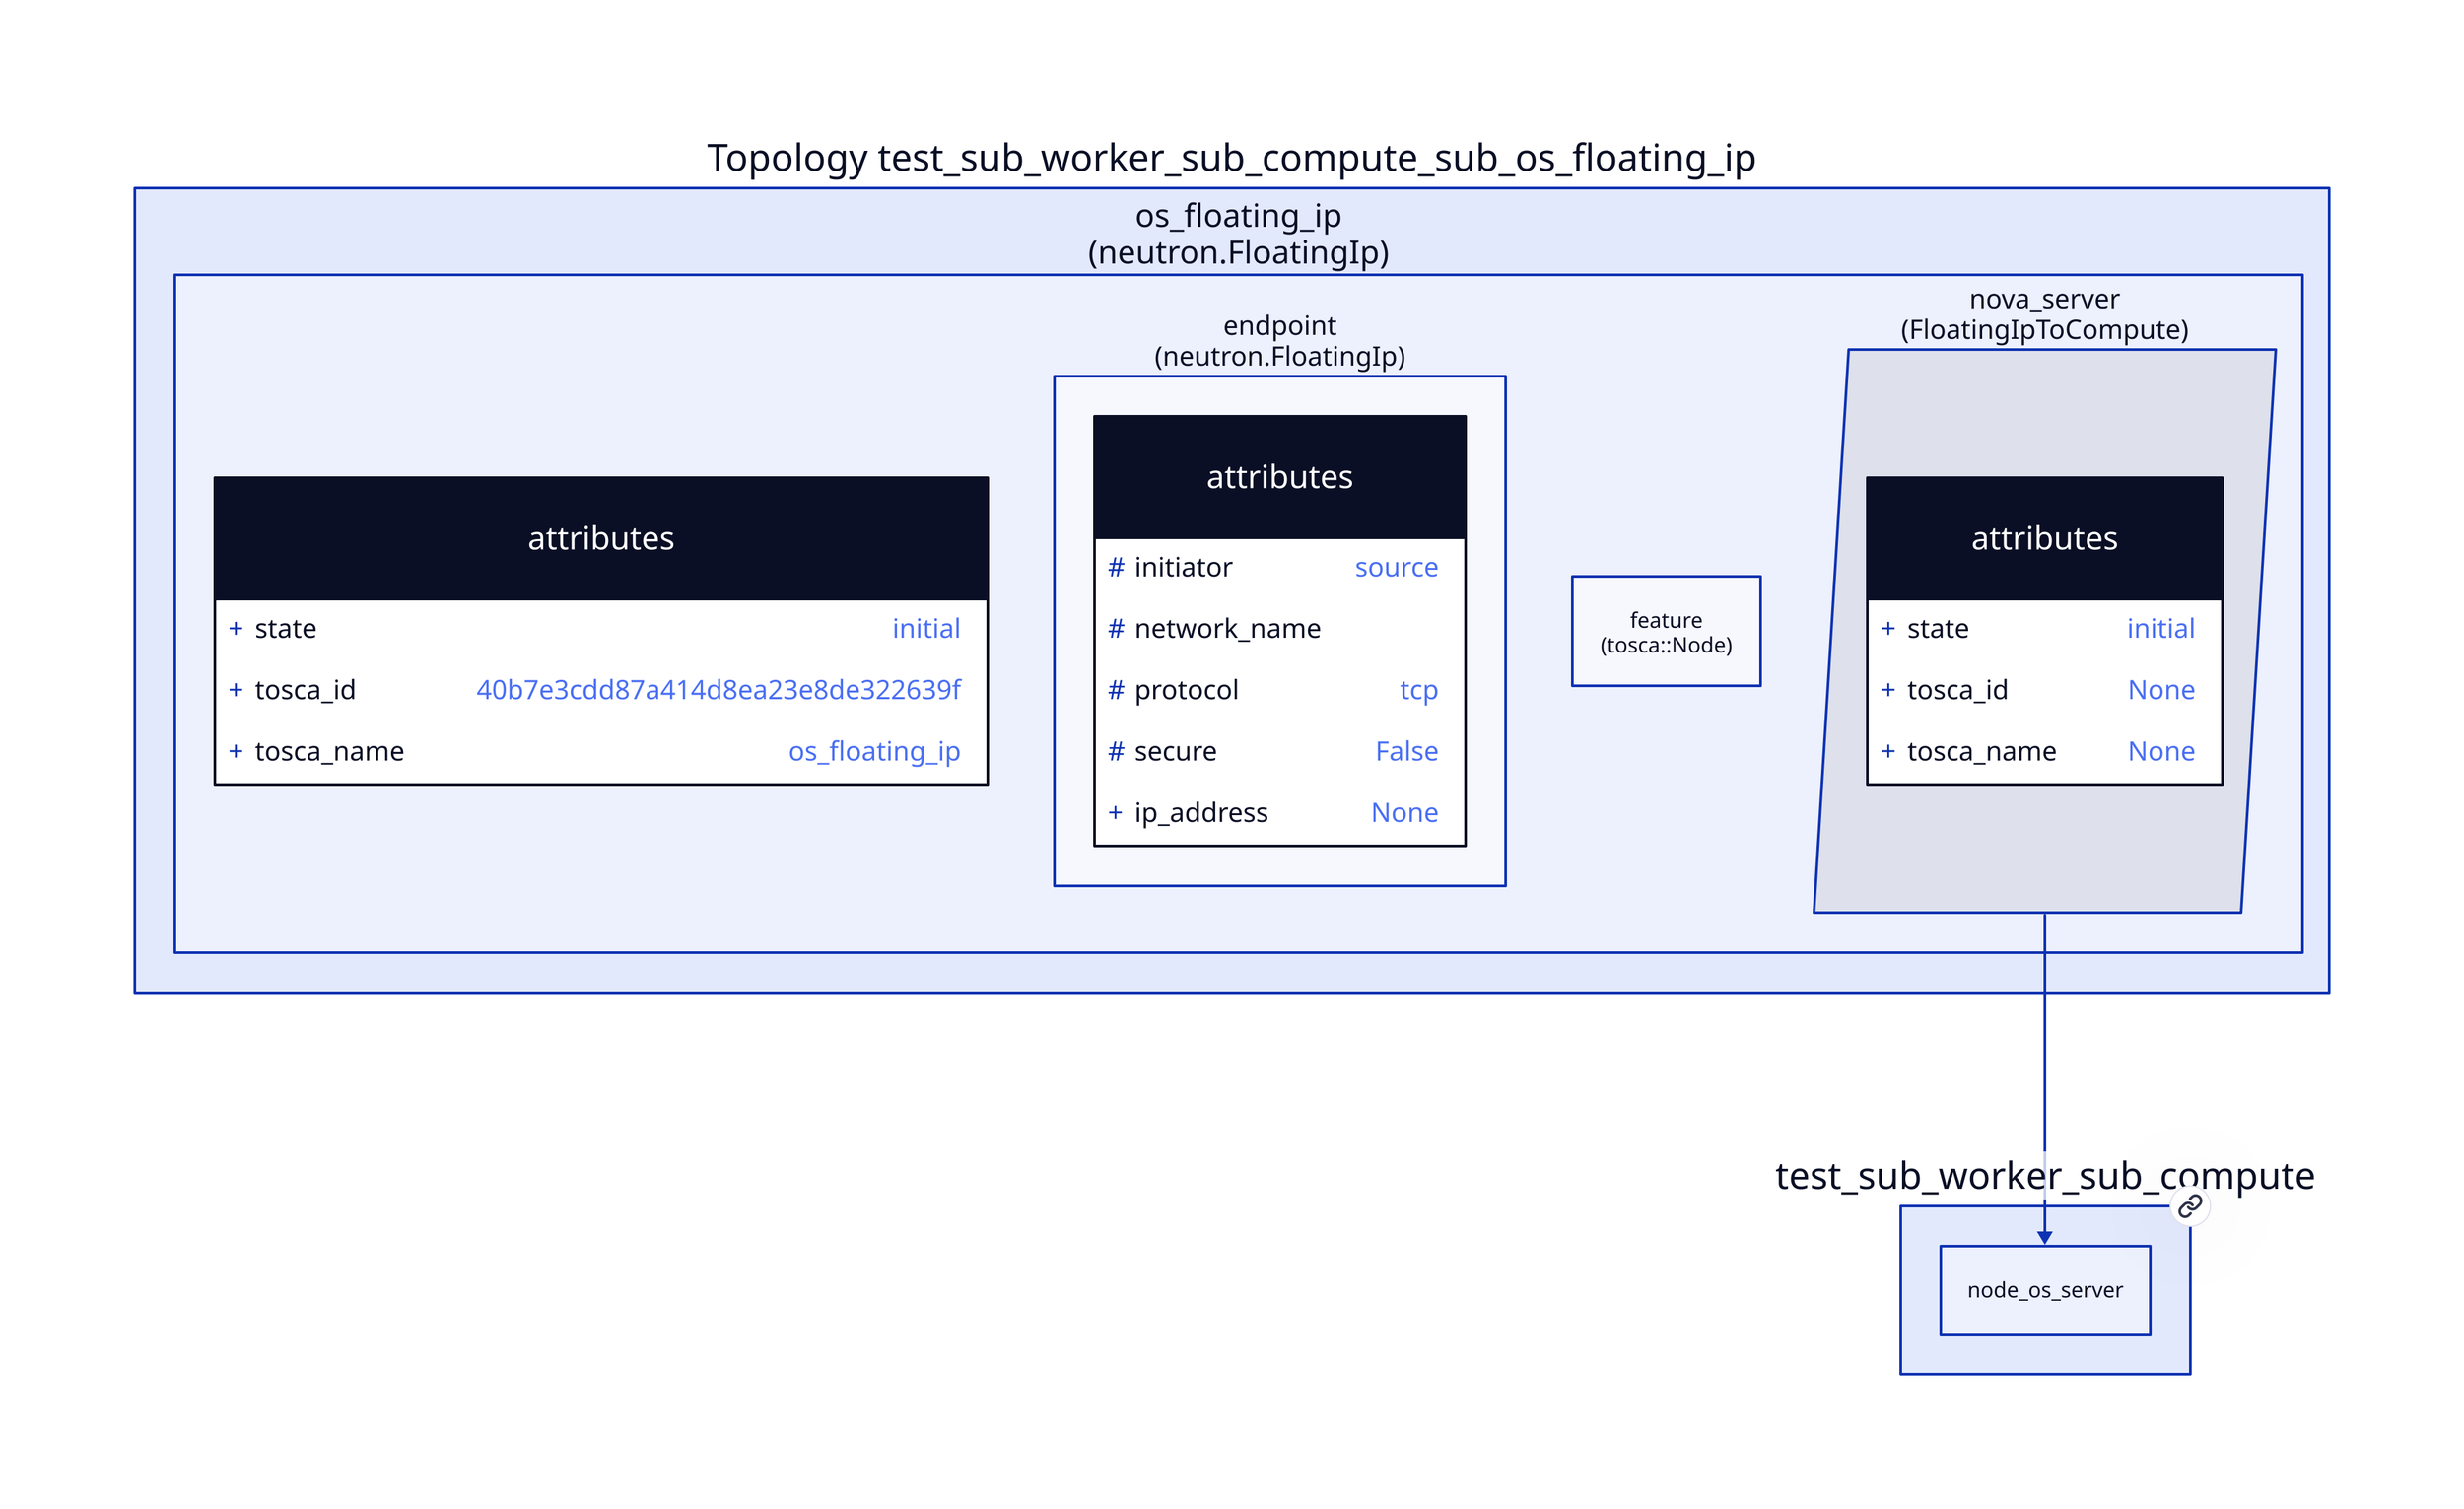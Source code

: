 
  test_sub_worker_sub_compute_sub_os_floating_ip: "Topology test_sub_worker_sub_compute_sub_os_floating_ip" {
  
  node_os_floating_ip: "os_floating_ip\n(neutron.FloatingIp)" {
  
  attributes {
    shape: class
  
    +state: "initial"
    
    +tosca_id: "40b7e3cdd87a414d8ea23e8de322639f"
    
    +tosca_name: "os_floating_ip"
    
  }
  
  endpoint: "endpoint\n(neutron.FloatingIp)" {
  
  attributes {
    shape: class
  
    \#initiator: "source"
    
    \#network_name: ""
    
    \#protocol: "tcp"
    
    \#secure: "False"
    
    +ip_address: "None"
    
  }
  
  }
  
  feature: "feature\n(tosca::Node)" {
  
  }
  
  rel_nova_server: "nova_server\n(FloatingIpToCompute)" {
    shape: parallelogram
  
  attributes {
    shape: class
  
    +state: "initial"
    
    +tosca_id: "None"
    
    +tosca_name: "None"
    
  }
  
  }
  
  }
  
  }
  
      test_sub_worker_sub_compute { link: "./test_sub_worker_sub_compute.svg" }
      test_sub_worker_sub_compute_sub_os_floating_ip.node_os_floating_ip.rel_nova_server -> test_sub_worker_sub_compute.node_os_server
      